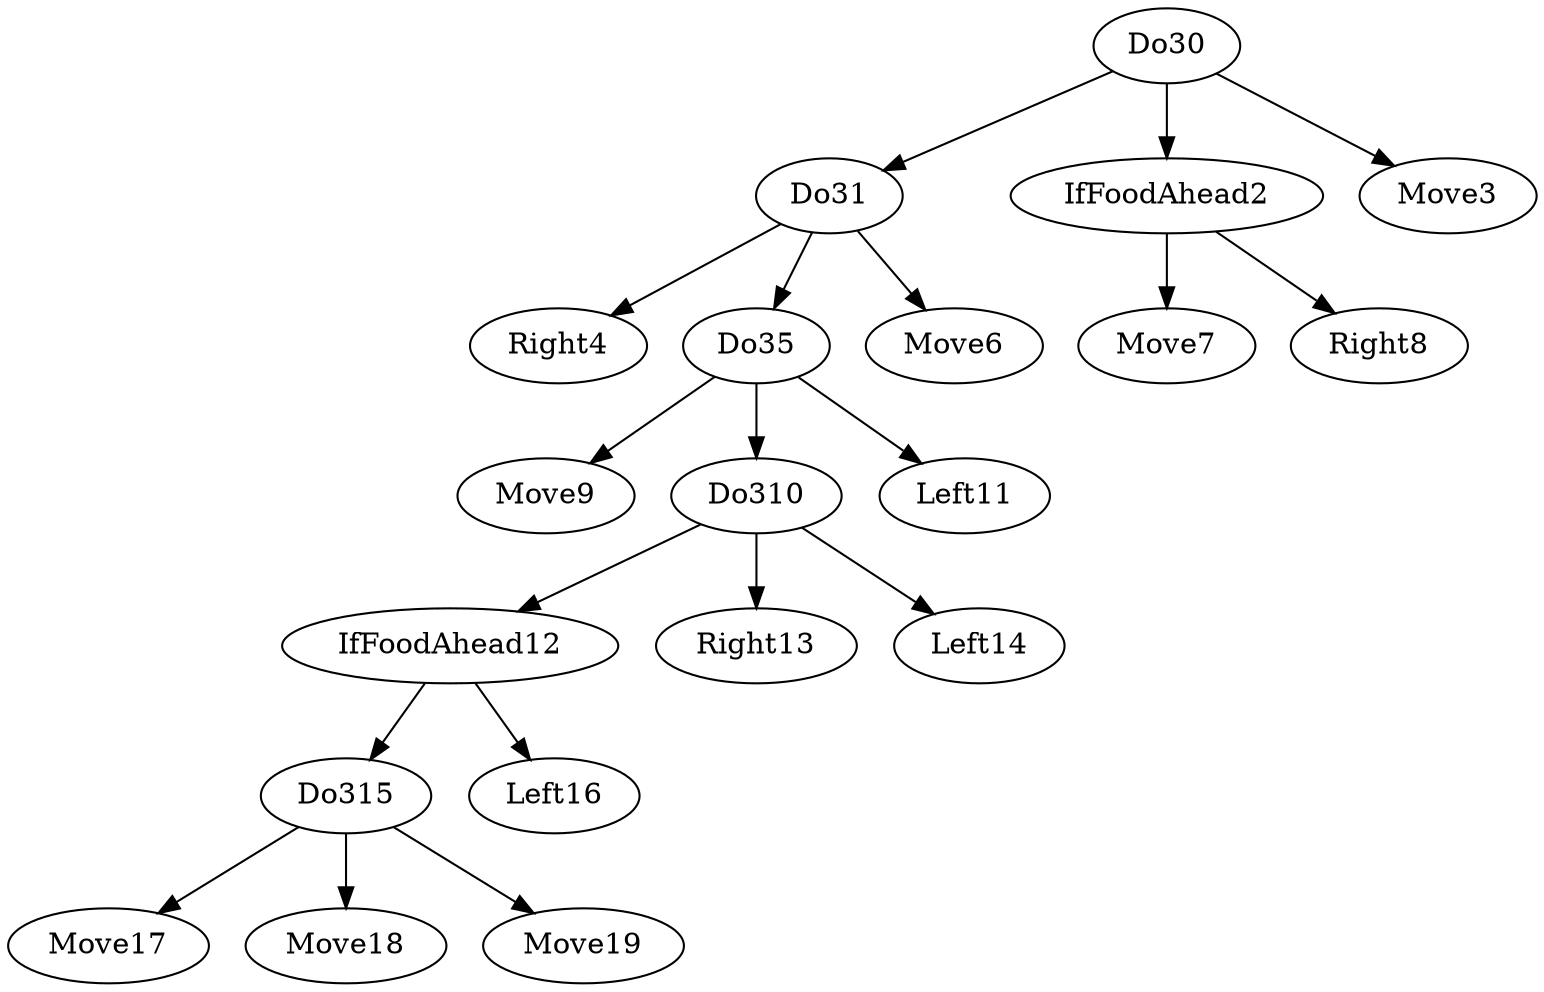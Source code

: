 digraph T {
	Do30 -> Do31;
	Do30 -> IfFoodAhead2;
	Do30 -> Move3;
	Do31 -> Right4;
	Do31 -> Do35;
	Do31 -> Move6;
	IfFoodAhead2 -> Move7;
	IfFoodAhead2 -> Right8;
	Do35 -> Move9;
	Do35 -> Do310;
	Do35 -> Left11;
	Do310 -> IfFoodAhead12;
	Do310 -> Right13;
	Do310 -> Left14;
	IfFoodAhead12 -> Do315;
	IfFoodAhead12 -> Left16;
	Do315 -> Move17;
	Do315 -> Move18;
	Do315 -> Move19;
}
